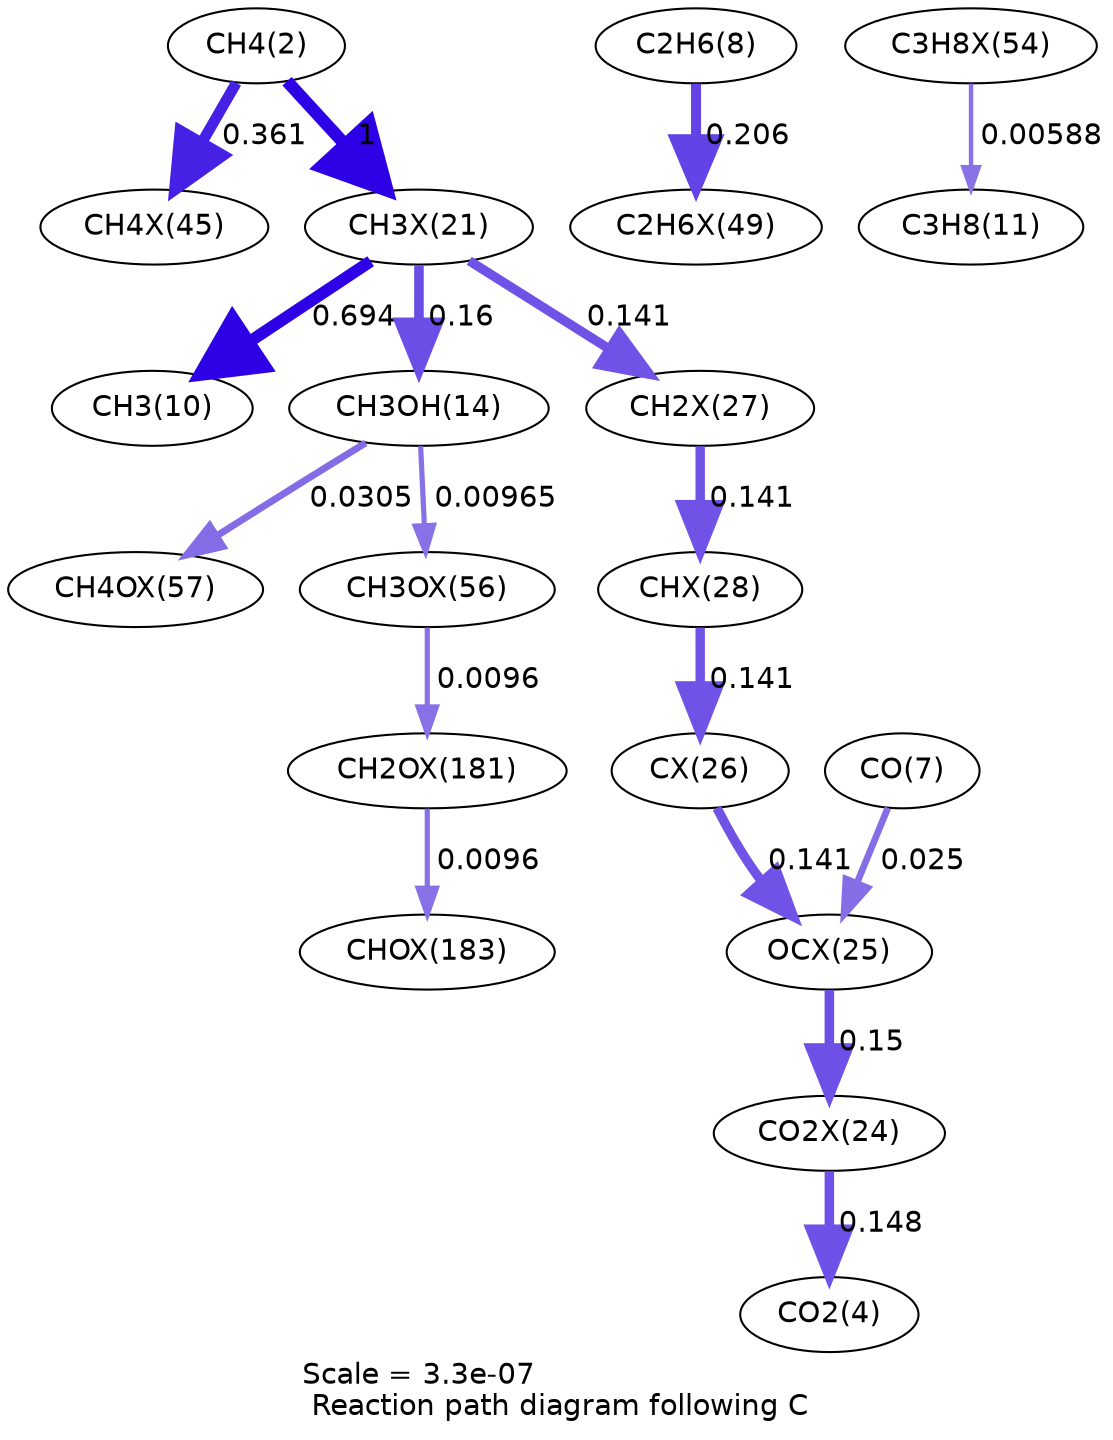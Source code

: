digraph reaction_paths {
center=1;
s4 -> s35[fontname="Helvetica", penwidth=5.23, arrowsize=2.61, color="0.7, 0.861, 0.9"
, label=" 0.361"];
s4 -> s27[fontname="Helvetica", penwidth=6, arrowsize=3, color="0.7, 1.5, 0.9"
, label=" 1"];
s10 -> s38[fontname="Helvetica", penwidth=4.81, arrowsize=2.4, color="0.7, 0.706, 0.9"
, label=" 0.206"];
s27 -> s12[fontname="Helvetica", penwidth=5.72, arrowsize=2.86, color="0.7, 1.19, 0.9"
, label=" 0.694"];
s27 -> s16[fontname="Helvetica", penwidth=4.62, arrowsize=2.31, color="0.7, 0.66, 0.9"
, label=" 0.16"];
s27 -> s33[fontname="Helvetica", penwidth=4.52, arrowsize=2.26, color="0.7, 0.641, 0.9"
, label=" 0.141"];
s16 -> s42[fontname="Helvetica", penwidth=3.36, arrowsize=1.68, color="0.7, 0.53, 0.9"
, label=" 0.0305"];
s16 -> s41[fontname="Helvetica", penwidth=2.5, arrowsize=1.25, color="0.7, 0.51, 0.9"
, label=" 0.00965"];
s33 -> s34[fontname="Helvetica", penwidth=4.52, arrowsize=2.26, color="0.7, 0.641, 0.9"
, label=" 0.141"];
s34 -> s32[fontname="Helvetica", penwidth=4.52, arrowsize=2.26, color="0.7, 0.641, 0.9"
, label=" 0.141"];
s32 -> s31[fontname="Helvetica", penwidth=4.52, arrowsize=2.26, color="0.7, 0.641, 0.9"
, label=" 0.141"];
s9 -> s31[fontname="Helvetica", penwidth=3.22, arrowsize=1.61, color="0.7, 0.525, 0.9"
, label=" 0.025"];
s31 -> s30[fontname="Helvetica", penwidth=4.57, arrowsize=2.28, color="0.7, 0.65, 0.9"
, label=" 0.15"];
s30 -> s6[fontname="Helvetica", penwidth=4.56, arrowsize=2.28, color="0.7, 0.648, 0.9"
, label=" 0.148"];
s41 -> s43[fontname="Helvetica", penwidth=2.49, arrowsize=1.25, color="0.7, 0.51, 0.9"
, label=" 0.0096"];
s43 -> s44[fontname="Helvetica", penwidth=2.49, arrowsize=1.25, color="0.7, 0.51, 0.9"
, label=" 0.0096"];
s39 -> s13[fontname="Helvetica", penwidth=2.12, arrowsize=1.06, color="0.7, 0.506, 0.9"
, label=" 0.00588"];
s4 [ fontname="Helvetica", label="CH4(2)"];
s6 [ fontname="Helvetica", label="CO2(4)"];
s9 [ fontname="Helvetica", label="CO(7)"];
s10 [ fontname="Helvetica", label="C2H6(8)"];
s12 [ fontname="Helvetica", label="CH3(10)"];
s13 [ fontname="Helvetica", label="C3H8(11)"];
s16 [ fontname="Helvetica", label="CH3OH(14)"];
s27 [ fontname="Helvetica", label="CH3X(21)"];
s30 [ fontname="Helvetica", label="CO2X(24)"];
s31 [ fontname="Helvetica", label="OCX(25)"];
s32 [ fontname="Helvetica", label="CX(26)"];
s33 [ fontname="Helvetica", label="CH2X(27)"];
s34 [ fontname="Helvetica", label="CHX(28)"];
s35 [ fontname="Helvetica", label="CH4X(45)"];
s38 [ fontname="Helvetica", label="C2H6X(49)"];
s39 [ fontname="Helvetica", label="C3H8X(54)"];
s41 [ fontname="Helvetica", label="CH3OX(56)"];
s42 [ fontname="Helvetica", label="CH4OX(57)"];
s43 [ fontname="Helvetica", label="CH2OX(181)"];
s44 [ fontname="Helvetica", label="CHOX(183)"];
 label = "Scale = 3.3e-07\l Reaction path diagram following C";
 fontname = "Helvetica";
}

